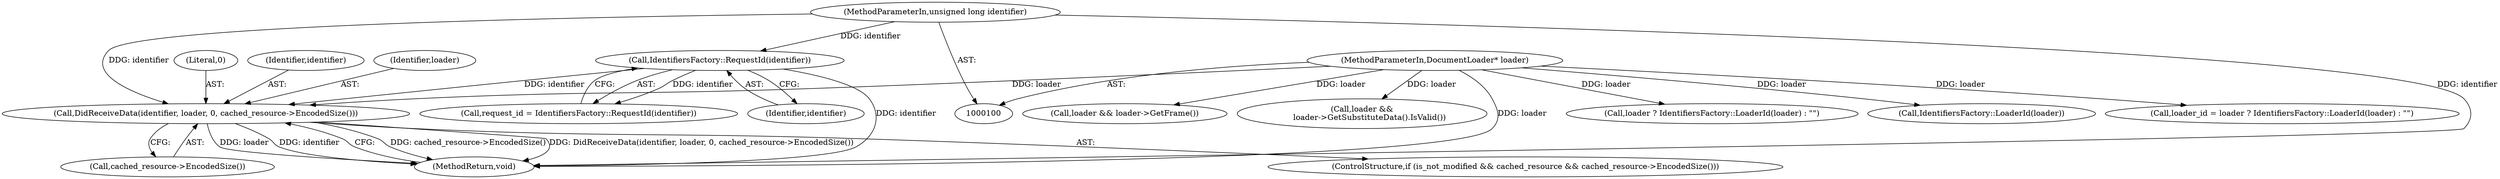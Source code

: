 digraph "0_Chrome_1c40f9042ae2d6ee7483d72998aabb5e73b2ff60_0@API" {
"1000255" [label="(Call,DidReceiveData(identifier, loader, 0, cached_resource->EncodedSize()))"];
"1000109" [label="(Call,IdentifiersFactory::RequestId(identifier))"];
"1000101" [label="(MethodParameterIn,unsigned long identifier)"];
"1000102" [label="(MethodParameterIn,DocumentLoader* loader)"];
"1000260" [label="(MethodReturn,void)"];
"1000255" [label="(Call,DidReceiveData(identifier, loader, 0, cached_resource->EncodedSize()))"];
"1000187" [label="(Call,loader && loader->GetFrame())"];
"1000174" [label="(Call,loader &&\n      loader->GetSubstituteData().IsValid())"];
"1000196" [label="(Call,loader ? IdentifiersFactory::LoaderId(loader) : \"\")"];
"1000198" [label="(Call,IdentifiersFactory::LoaderId(loader))"];
"1000259" [label="(Call,cached_resource->EncodedSize())"];
"1000258" [label="(Literal,0)"];
"1000109" [label="(Call,IdentifiersFactory::RequestId(identifier))"];
"1000249" [label="(ControlStructure,if (is_not_modified && cached_resource && cached_resource->EncodedSize()))"];
"1000102" [label="(MethodParameterIn,DocumentLoader* loader)"];
"1000107" [label="(Call,request_id = IdentifiersFactory::RequestId(identifier))"];
"1000194" [label="(Call,loader_id = loader ? IdentifiersFactory::LoaderId(loader) : \"\")"];
"1000256" [label="(Identifier,identifier)"];
"1000110" [label="(Identifier,identifier)"];
"1000101" [label="(MethodParameterIn,unsigned long identifier)"];
"1000257" [label="(Identifier,loader)"];
"1000255" -> "1000249"  [label="AST: "];
"1000255" -> "1000259"  [label="CFG: "];
"1000256" -> "1000255"  [label="AST: "];
"1000257" -> "1000255"  [label="AST: "];
"1000258" -> "1000255"  [label="AST: "];
"1000259" -> "1000255"  [label="AST: "];
"1000260" -> "1000255"  [label="CFG: "];
"1000255" -> "1000260"  [label="DDG: cached_resource->EncodedSize()"];
"1000255" -> "1000260"  [label="DDG: DidReceiveData(identifier, loader, 0, cached_resource->EncodedSize())"];
"1000255" -> "1000260"  [label="DDG: loader"];
"1000255" -> "1000260"  [label="DDG: identifier"];
"1000109" -> "1000255"  [label="DDG: identifier"];
"1000101" -> "1000255"  [label="DDG: identifier"];
"1000102" -> "1000255"  [label="DDG: loader"];
"1000109" -> "1000107"  [label="AST: "];
"1000109" -> "1000110"  [label="CFG: "];
"1000110" -> "1000109"  [label="AST: "];
"1000107" -> "1000109"  [label="CFG: "];
"1000109" -> "1000260"  [label="DDG: identifier"];
"1000109" -> "1000107"  [label="DDG: identifier"];
"1000101" -> "1000109"  [label="DDG: identifier"];
"1000101" -> "1000100"  [label="AST: "];
"1000101" -> "1000260"  [label="DDG: identifier"];
"1000102" -> "1000100"  [label="AST: "];
"1000102" -> "1000260"  [label="DDG: loader"];
"1000102" -> "1000174"  [label="DDG: loader"];
"1000102" -> "1000187"  [label="DDG: loader"];
"1000102" -> "1000194"  [label="DDG: loader"];
"1000102" -> "1000196"  [label="DDG: loader"];
"1000102" -> "1000198"  [label="DDG: loader"];
}
